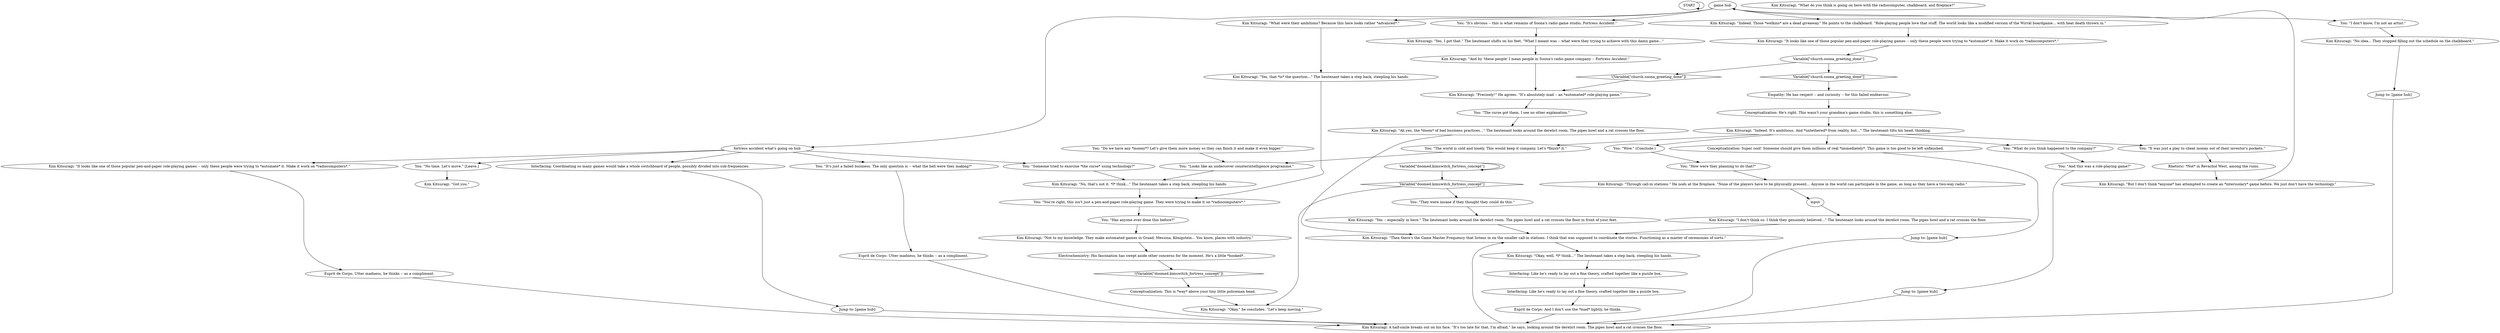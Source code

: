 # KIM SWITCH / FORTRESS ACCIDENT
# Kim talks to you about Fortress Accident.
# ==================================================
digraph G {
	  0 [label="START"];
	  1 [label="input"];
	  2 [label="Kim Kitsuragi: \"Then there's the Game Master Frequency that listens in on the smaller call-in stations. I think that was supposed to coordinate the stories. Functioning as a master of ceremonies of sorts.\""];
	  3 [label="Kim Kitsuragi: \"Okay,\" he concludes. \"Let's keep moving.\""];
	  4 [label="You: \"I don't know, I'm not an artist.\""];
	  5 [label="You: \"What do you think happened to the company?\""];
	  6 [label="You: \"They were insane if they thought they could do this.\""];
	  7 [label="You: \"You're right, this isn't just a pen-and-paper role-playing game. They were trying to make it on *radiocomputers*.\""];
	  8 [label="Interfacing: Like he's ready to lay out a fine theory, crafted together like a puzzle box."];
	  9 [label="Kim Kitsuragi: \"It looks like one of those popular pen-and-paper role-playing games -- only these people were trying to *automate* it. Make it work on *radiocomputers*.\""];
	  10 [label="You: \"Someone tried to exorcise *the curse* using technology?\""];
	  11 [label="You: \"It's obvious -- this is what remains of Soona's radio game studio, Fortress Accident.\""];
	  12 [label="You: \"And this was a role-playing game?\""];
	  13 [label="Kim Kitsuragi: \"No idea... They stopped filling out the schedule on the chalkboard.\""];
	  14 [label="Kim Kitsuragi: \"Okay, well, *I* think...\" The lieutenant takes a step back, steepling his hands."];
	  15 [label="Electrochemistry: His fascination has swept aside other concerns for the moment. He's a little *hooked*."];
	  16 [label="Rhetoric: *Not* in Revachol West, among the ruins."];
	  17 [label="Kim Kitsuragi: \"I don't think so. I think they genuinely believed...\" The lieutenant looks around the derelict room. The pipes howl and a rat crosses the floor."];
	  18 [label="fortress accident what's going on hub"];
	  19 [label="You: \"Has anyone ever done this before?\""];
	  20 [label="Kim Kitsuragi: \"Precisely!\" He agrees. \"It's absolutely mad -- an *automated* role-playing game.\""];
	  21 [label="Esprit de Corps: Utter madness, he thinks -- as a compliment."];
	  22 [label="Kim Kitsuragi: \"Yes, that *is* the question...\" The lieutenant takes a step back, steepling his hands."];
	  23 [label="Empathy: He has respect -- and curiosity -- for this failed endeavour."];
	  24 [label="Kim Kitsuragi: \"And by 'these people' I mean people in Soona's radio game company -- Fortress Accident.\""];
	  25 [label="Kim Kitsuragi: \"What were their ambitions? Because this here looks rather *advanced*.\""];
	  26 [label="You: \"How were they planning to do that?\""];
	  27 [label="Kim Kitsuragi: \"Indeed. It's ambitious. And *untethered* from reality, but...\" The lieutenant tilts his head, thinking."];
	  28 [label="Variable[\"doomed.kimswitch_fortress_concept\"]"];
	  29 [label="Variable[\"doomed.kimswitch_fortress_concept\"]", shape=diamond];
	  30 [label="!(Variable[\"doomed.kimswitch_fortress_concept\"])", shape=diamond];
	  31 [label="Interfacing: Coordinating so many games would take a whole switchboard of people, possibly divided into sub-frequencies."];
	  32 [label="You: \"Looks like an undercover counterintelligence programme.\""];
	  33 [label="Kim Kitsuragi: A half-smile breaks out on his face. \"It's too late for that, I'm afraid,\" he says, looking around the derelict room. The pipes howl and a rat crosses the floor."];
	  34 [label="game hub"];
	  35 [label="Jump to: [game hub]"];
	  36 [label="Kim Kitsuragi: \"Indeed. Those *welkins* are a dead giveaway.\" He points to the chalkboard. \"Role-playing people love that stuff. The world looks like a modified version of the Wirrâl boardgame... with heat death thrown in.\""];
	  37 [label="You: \"Wow.\" (Conclude.)"];
	  38 [label="You: \"The curse got them, I see no other explanation.\""];
	  39 [label="Esprit de Corps: And I don't use the *mad* lightly, he thinks."];
	  40 [label="Kim Kitsuragi: \"It looks like one of those popular pen-and-paper role-playing games -- only these people were trying to *automate* it. Make it work on *radiocomputers*.\""];
	  41 [label="Conceptualization: Super cool! Someone should give them millions of reál *immediately*. This game is too good to be left unfinished."];
	  42 [label="You: \"Do we have any *money*? Let's give them more money so they can finish it and make it even bigger.\""];
	  43 [label="You: \"It's just a failed business. The only question is -- what the hell were they making?\""];
	  44 [label="Jump to: [game hub]"];
	  45 [label="You: \"It was just a play to cheat money out of their investor's pockets.\""];
	  46 [label="Conceptualization: He's right. This wasn't your grandma's game studio, this is something else."];
	  47 [label="Variable[\"church.soona_greeting_done\"]"];
	  48 [label="Variable[\"church.soona_greeting_done\"]", shape=diamond];
	  49 [label="!(Variable[\"church.soona_greeting_done\"])", shape=diamond];
	  50 [label="Esprit de Corps: Utter madness, he thinks -- as a compliment."];
	  51 [label="Kim Kitsuragi: \"Yes -- especially in here.\" The lieutenant looks around the derelict room. The pipes howl and a rat crosses the floor in front of your feet."];
	  52 [label="You: \"No time. Let's move.\" [Leave.]"];
	  53 [label="Kim Kitsuragi: \"Yes, I got that.\" The lieutenant shifts on his feet. \"What I meant was -- what were they trying to achieve with this damn game...\""];
	  54 [label="Kim Kitsuragi: \"Through call-in stations.\" He nods at the fireplace. \"None of the players have to be physically present... Anyone in the world can participate in the game, as long as they have a two-way radio.\""];
	  55 [label="Conceptualization: This is *way* above your tiny little policeman head."];
	  56 [label="Jump to: [game hub]"];
	  57 [label="Kim Kitsuragi: \"But I don't think *anyone* has attempted to create an *interisolary* game before. We just don't have the technology.\""];
	  58 [label="Interfacing: Like he's ready to lay out a fine theory, crafted together like a puzzle box."];
	  59 [label="Kim Kitsuragi: \"Got you.\""];
	  60 [label="Kim Kitsuragi: \"What do you think is going on here with the radiocomputer, chalkboard, and fireplace?\""];
	  61 [label="Kim Kitsuragi: \"No, that's not it. *I* think...\" The lieutenant takes a step back, steepling his hands."];
	  62 [label="Kim Kitsuragi: \"Not to my knowledge. They make automated games in Graad, Messina, Königstein... You know, places with industry.\""];
	  63 [label="Jump to: [game hub]"];
	  64 [label="You: \"The world is cold and lonely. This would keep it company. Let's *finish* it.\""];
	  65 [label="Kim Kitsuragi: \"Ah yes, the *doom* of bad business practices...\" The lieutenant looks around the derelict room. The pipes howl and a rat crosses the floor."];
	  0 -> 0
	  1 -> 17
	  2 -> 14
	  4 -> 13
	  5 -> 12
	  6 -> 51
	  7 -> 19
	  8 -> 39
	  9 -> 50
	  10 -> 61
	  11 -> 53
	  12 -> 35
	  13 -> 56
	  14 -> 58
	  15 -> 30
	  16 -> 57
	  17 -> 2
	  18 -> 9
	  18 -> 10
	  18 -> 43
	  18 -> 52
	  18 -> 31
	  19 -> 62
	  20 -> 38
	  21 -> 33
	  22 -> 7
	  23 -> 46
	  24 -> 20
	  25 -> 22
	  26 -> 54
	  27 -> 64
	  27 -> 37
	  27 -> 5
	  27 -> 41
	  27 -> 45
	  28 -> 28
	  28 -> 29
	  29 -> 3
	  29 -> 6
	  30 -> 55
	  31 -> 44
	  32 -> 61
	  33 -> 2
	  34 -> 4
	  34 -> 36
	  34 -> 11
	  34 -> 18
	  34 -> 25
	  35 -> 33
	  36 -> 40
	  37 -> 26
	  38 -> 65
	  39 -> 33
	  40 -> 47
	  41 -> 63
	  42 -> 32
	  43 -> 21
	  44 -> 33
	  45 -> 16
	  46 -> 27
	  47 -> 48
	  47 -> 49
	  48 -> 23
	  49 -> 20
	  50 -> 33
	  51 -> 2
	  52 -> 59
	  53 -> 24
	  54 -> 1
	  55 -> 3
	  56 -> 33
	  57 -> 34
	  58 -> 8
	  61 -> 7
	  62 -> 15
	  63 -> 33
	  64 -> 32
	  65 -> 2
}

